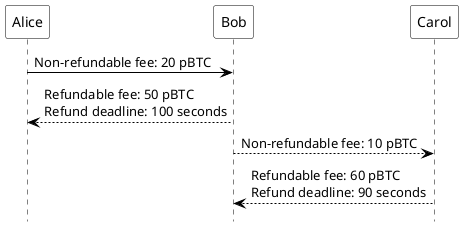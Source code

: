 @startuml
skinparam sequence {
  ArrowColor black
  ActorBorderColor black
  LifeLineBorderColor black
  LifeLineBackgroundColor black

  ParticipantBorderColor black
  ParticipantBackgroundColor transparent
  ParticipantFontColor black
}

hide footbox

Alice -> Bob: Non-refundable fee: 20 pBTC
Bob --> Alice: Refundable fee: 50 pBTC\nRefund deadline: 100 seconds

Bob --> Carol: Non-refundable fee: 10 pBTC
Carol --> Bob: Refundable fee: 60 pBTC\nRefund deadline: 90 seconds
@enduml
